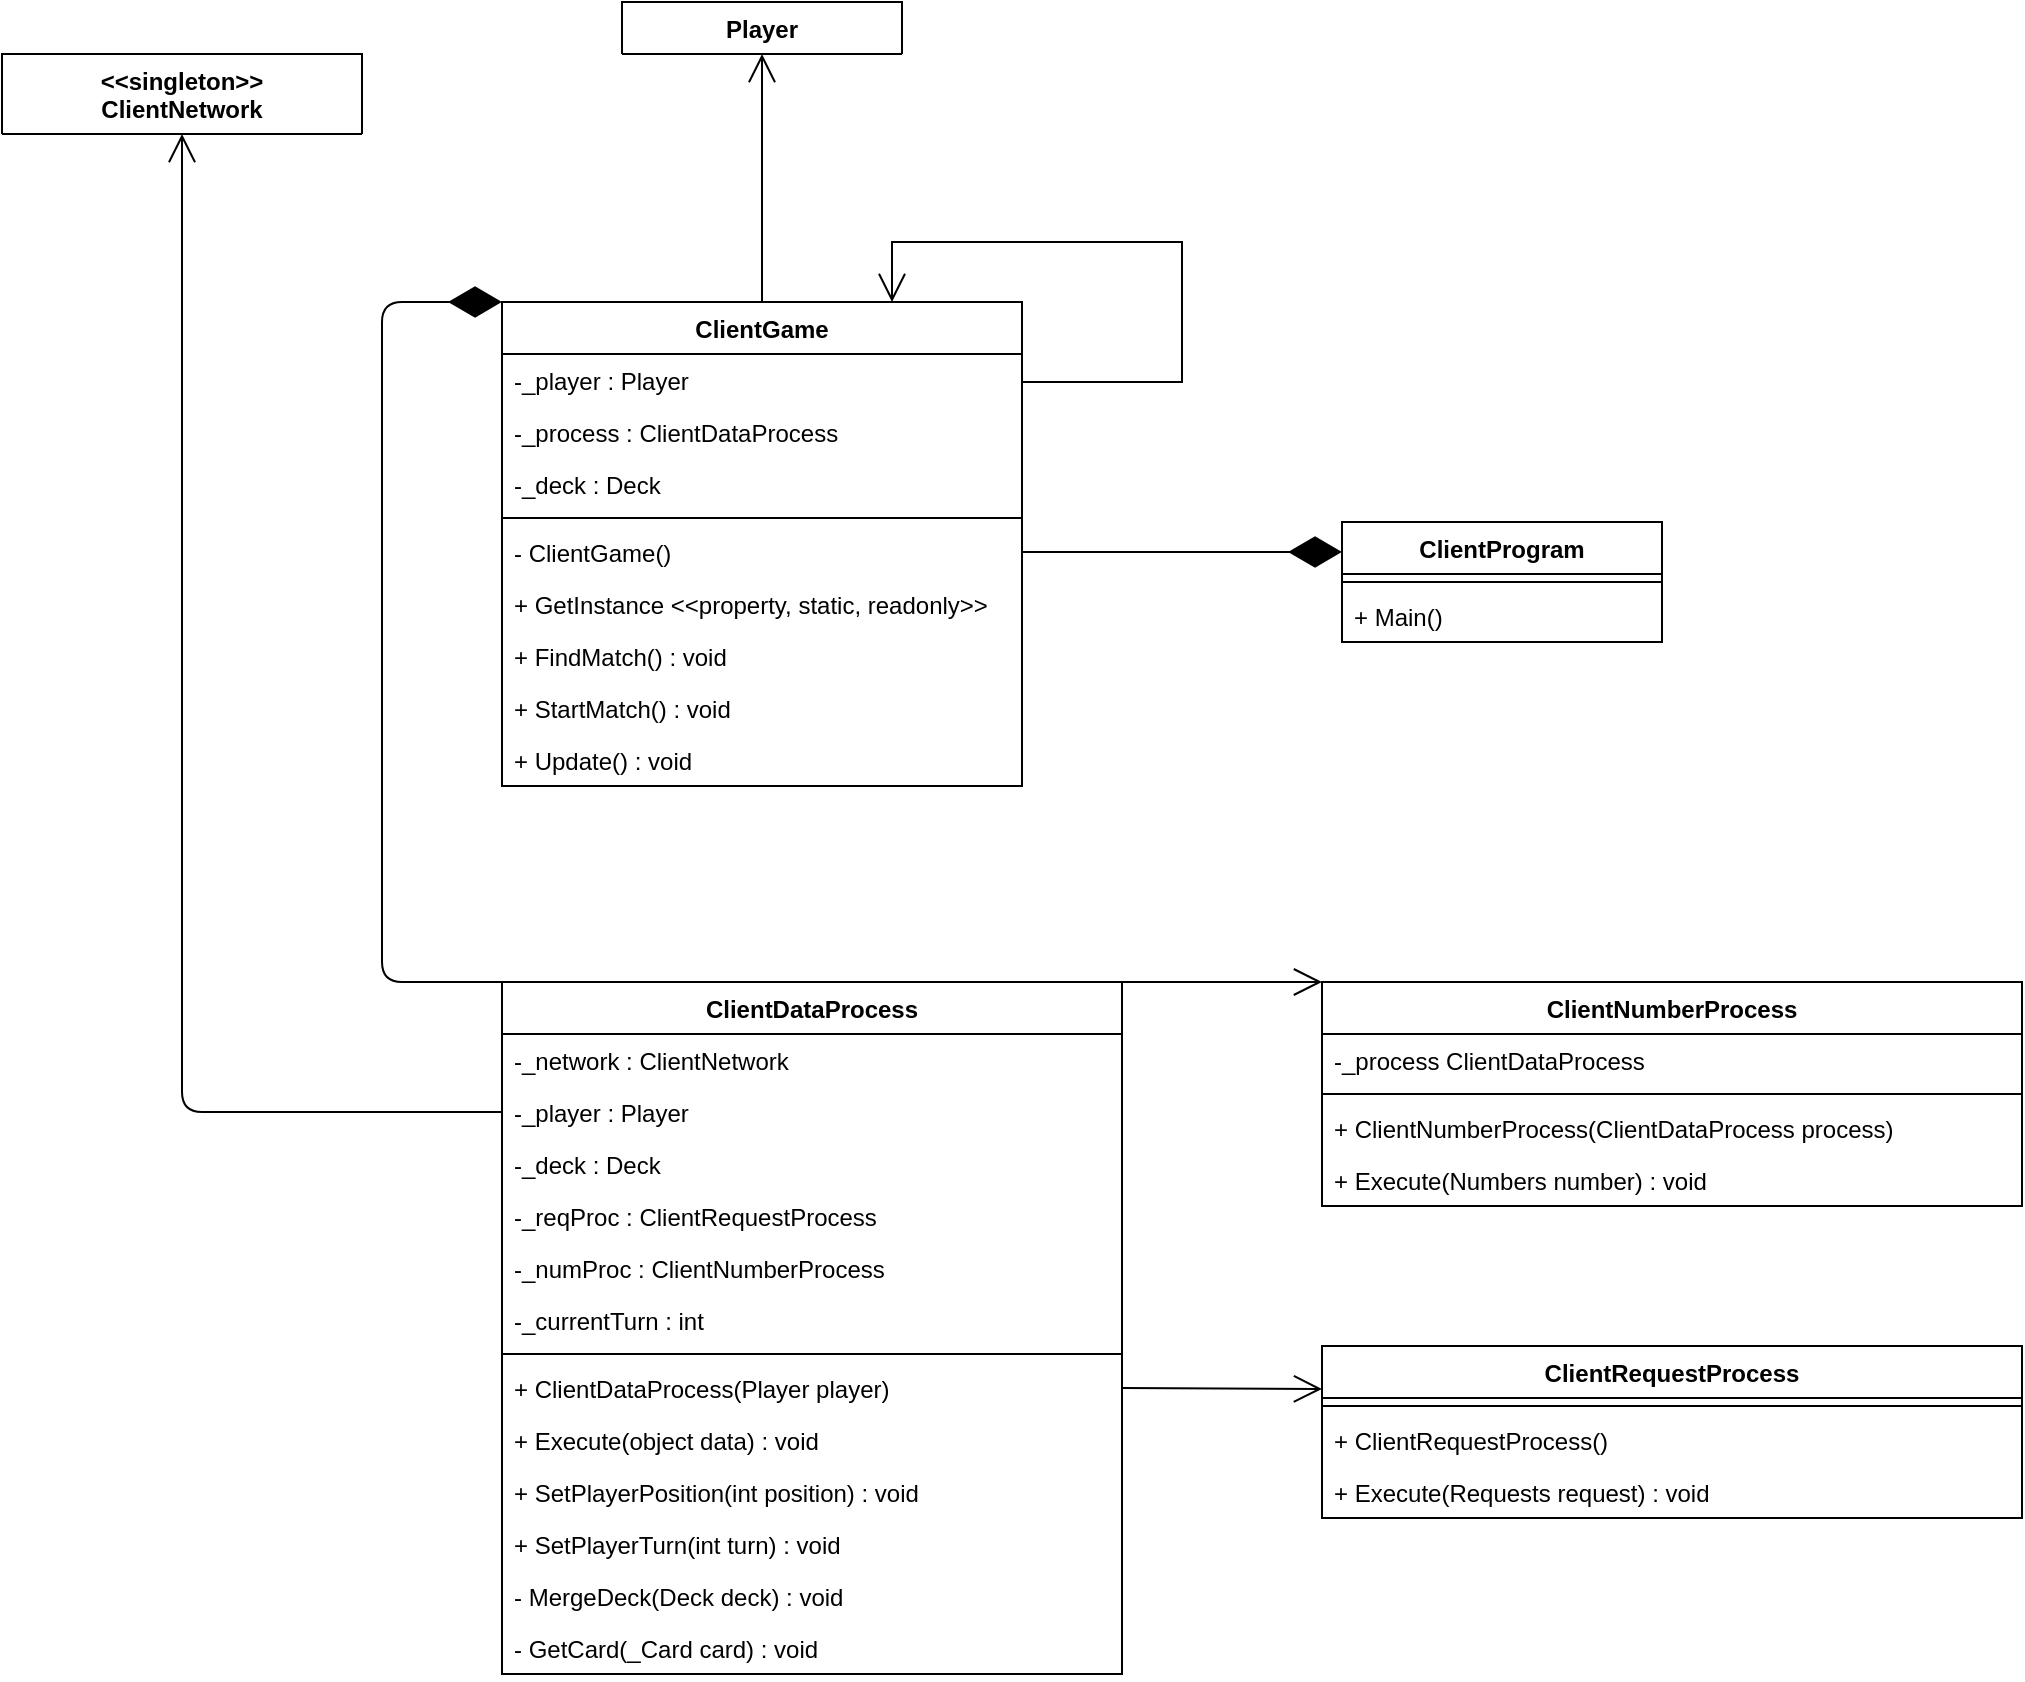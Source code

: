 <mxfile version="15.6.8"><diagram id="gpP6xrQhcJZTPPOt3UcB" name="Page-1"><mxGraphModel dx="1662" dy="1837" grid="1" gridSize="10" guides="1" tooltips="1" connect="1" arrows="1" fold="1" page="1" pageScale="1" pageWidth="850" pageHeight="1100" math="0" shadow="0"><root><mxCell id="0"/><mxCell id="1" parent="0"/><mxCell id="zJfcgWUDH2I0sCbeAV0E-1" value="ClientProgram" style="swimlane;fontStyle=1;align=center;verticalAlign=top;childLayout=stackLayout;horizontal=1;startSize=26;horizontalStack=0;resizeParent=1;resizeParentMax=0;resizeLast=0;collapsible=1;marginBottom=0;" parent="1" vertex="1"><mxGeometry x="680" y="200" width="160" height="60" as="geometry"/></mxCell><mxCell id="zJfcgWUDH2I0sCbeAV0E-3" value="" style="line;strokeWidth=1;fillColor=none;align=left;verticalAlign=middle;spacingTop=-1;spacingLeft=3;spacingRight=3;rotatable=0;labelPosition=right;points=[];portConstraint=eastwest;" parent="zJfcgWUDH2I0sCbeAV0E-1" vertex="1"><mxGeometry y="26" width="160" height="8" as="geometry"/></mxCell><mxCell id="zJfcgWUDH2I0sCbeAV0E-4" value="+ Main()" style="text;strokeColor=none;fillColor=none;align=left;verticalAlign=top;spacingLeft=4;spacingRight=4;overflow=hidden;rotatable=0;points=[[0,0.5],[1,0.5]];portConstraint=eastwest;" parent="zJfcgWUDH2I0sCbeAV0E-1" vertex="1"><mxGeometry y="34" width="160" height="26" as="geometry"/></mxCell><mxCell id="zJfcgWUDH2I0sCbeAV0E-5" value="ClientGame" style="swimlane;fontStyle=1;align=center;verticalAlign=top;childLayout=stackLayout;horizontal=1;startSize=26;horizontalStack=0;resizeParent=1;resizeParentMax=0;resizeLast=0;collapsible=1;marginBottom=0;" parent="1" vertex="1"><mxGeometry x="260" y="90" width="260" height="242" as="geometry"/></mxCell><mxCell id="zJfcgWUDH2I0sCbeAV0E-6" value="-_player : Player" style="text;strokeColor=none;fillColor=none;align=left;verticalAlign=top;spacingLeft=4;spacingRight=4;overflow=hidden;rotatable=0;points=[[0,0.5],[1,0.5]];portConstraint=eastwest;" parent="zJfcgWUDH2I0sCbeAV0E-5" vertex="1"><mxGeometry y="26" width="260" height="26" as="geometry"/></mxCell><mxCell id="zJfcgWUDH2I0sCbeAV0E-9" value="-_process : ClientDataProcess" style="text;strokeColor=none;fillColor=none;align=left;verticalAlign=top;spacingLeft=4;spacingRight=4;overflow=hidden;rotatable=0;points=[[0,0.5],[1,0.5]];portConstraint=eastwest;" parent="zJfcgWUDH2I0sCbeAV0E-5" vertex="1"><mxGeometry y="52" width="260" height="26" as="geometry"/></mxCell><mxCell id="zJfcgWUDH2I0sCbeAV0E-12" value="-_deck : Deck" style="text;strokeColor=none;fillColor=none;align=left;verticalAlign=top;spacingLeft=4;spacingRight=4;overflow=hidden;rotatable=0;points=[[0,0.5],[1,0.5]];portConstraint=eastwest;" parent="zJfcgWUDH2I0sCbeAV0E-5" vertex="1"><mxGeometry y="78" width="260" height="26" as="geometry"/></mxCell><mxCell id="zJfcgWUDH2I0sCbeAV0E-7" value="" style="line;strokeWidth=1;fillColor=none;align=left;verticalAlign=middle;spacingTop=-1;spacingLeft=3;spacingRight=3;rotatable=0;labelPosition=right;points=[];portConstraint=eastwest;" parent="zJfcgWUDH2I0sCbeAV0E-5" vertex="1"><mxGeometry y="104" width="260" height="8" as="geometry"/></mxCell><mxCell id="zJfcgWUDH2I0sCbeAV0E-8" value="- ClientGame()" style="text;strokeColor=none;fillColor=none;align=left;verticalAlign=top;spacingLeft=4;spacingRight=4;overflow=hidden;rotatable=0;points=[[0,0.5],[1,0.5]];portConstraint=eastwest;" parent="zJfcgWUDH2I0sCbeAV0E-5" vertex="1"><mxGeometry y="112" width="260" height="26" as="geometry"/></mxCell><mxCell id="5tk03EbPItYGbCZ9l59b-1" value="+ GetInstance &lt;&lt;property, static, readonly&gt;&gt;" style="text;strokeColor=none;fillColor=none;align=left;verticalAlign=top;spacingLeft=4;spacingRight=4;overflow=hidden;rotatable=0;points=[[0,0.5],[1,0.5]];portConstraint=eastwest;" parent="zJfcgWUDH2I0sCbeAV0E-5" vertex="1"><mxGeometry y="138" width="260" height="26" as="geometry"/></mxCell><mxCell id="5tk03EbPItYGbCZ9l59b-3" value="+ FindMatch() : void" style="text;strokeColor=none;fillColor=none;align=left;verticalAlign=top;spacingLeft=4;spacingRight=4;overflow=hidden;rotatable=0;points=[[0,0.5],[1,0.5]];portConstraint=eastwest;" parent="zJfcgWUDH2I0sCbeAV0E-5" vertex="1"><mxGeometry y="164" width="260" height="26" as="geometry"/></mxCell><mxCell id="5tk03EbPItYGbCZ9l59b-4" value="+ StartMatch() : void" style="text;strokeColor=none;fillColor=none;align=left;verticalAlign=top;spacingLeft=4;spacingRight=4;overflow=hidden;rotatable=0;points=[[0,0.5],[1,0.5]];portConstraint=eastwest;" parent="zJfcgWUDH2I0sCbeAV0E-5" vertex="1"><mxGeometry y="190" width="260" height="26" as="geometry"/></mxCell><mxCell id="zJfcgWUDH2I0sCbeAV0E-13" value="+ Update() : void" style="text;strokeColor=none;fillColor=none;align=left;verticalAlign=top;spacingLeft=4;spacingRight=4;overflow=hidden;rotatable=0;points=[[0,0.5],[1,0.5]];portConstraint=eastwest;" parent="zJfcgWUDH2I0sCbeAV0E-5" vertex="1"><mxGeometry y="216" width="260" height="26" as="geometry"/></mxCell><mxCell id="5tk03EbPItYGbCZ9l59b-2" value="" style="endArrow=open;endFill=1;endSize=12;html=1;rounded=0;entryX=0.75;entryY=0;entryDx=0;entryDy=0;" parent="zJfcgWUDH2I0sCbeAV0E-5" target="zJfcgWUDH2I0sCbeAV0E-5" edge="1"><mxGeometry width="160" relative="1" as="geometry"><mxPoint x="260" y="40" as="sourcePoint"/><mxPoint x="370" y="150" as="targetPoint"/><Array as="points"><mxPoint x="340" y="40"/><mxPoint x="340" y="-30"/><mxPoint x="195" y="-30"/></Array></mxGeometry></mxCell><mxCell id="zJfcgWUDH2I0sCbeAV0E-14" value="" style="endArrow=diamondThin;endFill=1;endSize=24;html=1;exitX=1;exitY=0.5;exitDx=0;exitDy=0;entryX=0;entryY=0.25;entryDx=0;entryDy=0;" parent="1" source="zJfcgWUDH2I0sCbeAV0E-8" target="zJfcgWUDH2I0sCbeAV0E-1" edge="1"><mxGeometry width="160" relative="1" as="geometry"><mxPoint x="470" y="105" as="sourcePoint"/><mxPoint x="580" y="107" as="targetPoint"/></mxGeometry></mxCell><mxCell id="zJfcgWUDH2I0sCbeAV0E-15" value="Player" style="swimlane;fontStyle=1;align=center;verticalAlign=top;childLayout=stackLayout;horizontal=1;startSize=26;horizontalStack=0;resizeParent=1;resizeParentMax=0;resizeLast=0;collapsible=1;marginBottom=0;" parent="1" vertex="1" collapsed="1"><mxGeometry x="320" y="-60" width="140" height="26" as="geometry"><mxRectangle x="280" y="-40" width="160" height="34" as="alternateBounds"/></mxGeometry></mxCell><mxCell id="zJfcgWUDH2I0sCbeAV0E-17" value="" style="line;strokeWidth=1;fillColor=none;align=left;verticalAlign=middle;spacingTop=-1;spacingLeft=3;spacingRight=3;rotatable=0;labelPosition=right;points=[];portConstraint=eastwest;" parent="zJfcgWUDH2I0sCbeAV0E-15" vertex="1"><mxGeometry y="26" width="140" height="8" as="geometry"/></mxCell><mxCell id="zJfcgWUDH2I0sCbeAV0E-19" value="" style="endArrow=open;endFill=1;endSize=12;html=1;exitX=0.5;exitY=0;exitDx=0;exitDy=0;entryX=0.5;entryY=1;entryDx=0;entryDy=0;" parent="1" source="zJfcgWUDH2I0sCbeAV0E-5" target="zJfcgWUDH2I0sCbeAV0E-15" edge="1"><mxGeometry width="160" relative="1" as="geometry"><mxPoint x="260" y="190" as="sourcePoint"/><mxPoint x="420" y="190" as="targetPoint"/></mxGeometry></mxCell><mxCell id="zJfcgWUDH2I0sCbeAV0E-20" value="ClientDataProcess" style="swimlane;fontStyle=1;align=center;verticalAlign=top;childLayout=stackLayout;horizontal=1;startSize=26;horizontalStack=0;resizeParent=1;resizeParentMax=0;resizeLast=0;collapsible=1;marginBottom=0;" parent="1" vertex="1"><mxGeometry x="260" y="430" width="310" height="346" as="geometry"/></mxCell><mxCell id="zJfcgWUDH2I0sCbeAV0E-21" value="-_network : ClientNetwork" style="text;strokeColor=none;fillColor=none;align=left;verticalAlign=top;spacingLeft=4;spacingRight=4;overflow=hidden;rotatable=0;points=[[0,0.5],[1,0.5]];portConstraint=eastwest;" parent="zJfcgWUDH2I0sCbeAV0E-20" vertex="1"><mxGeometry y="26" width="310" height="26" as="geometry"/></mxCell><mxCell id="zJfcgWUDH2I0sCbeAV0E-24" value="-_player : Player" style="text;strokeColor=none;fillColor=none;align=left;verticalAlign=top;spacingLeft=4;spacingRight=4;overflow=hidden;rotatable=0;points=[[0,0.5],[1,0.5]];portConstraint=eastwest;" parent="zJfcgWUDH2I0sCbeAV0E-20" vertex="1"><mxGeometry y="52" width="310" height="26" as="geometry"/></mxCell><mxCell id="zJfcgWUDH2I0sCbeAV0E-25" value="-_deck : Deck" style="text;strokeColor=none;fillColor=none;align=left;verticalAlign=top;spacingLeft=4;spacingRight=4;overflow=hidden;rotatable=0;points=[[0,0.5],[1,0.5]];portConstraint=eastwest;" parent="zJfcgWUDH2I0sCbeAV0E-20" vertex="1"><mxGeometry y="78" width="310" height="26" as="geometry"/></mxCell><mxCell id="zJfcgWUDH2I0sCbeAV0E-26" value="-_reqProc : ClientRequestProcess" style="text;strokeColor=none;fillColor=none;align=left;verticalAlign=top;spacingLeft=4;spacingRight=4;overflow=hidden;rotatable=0;points=[[0,0.5],[1,0.5]];portConstraint=eastwest;" parent="zJfcgWUDH2I0sCbeAV0E-20" vertex="1"><mxGeometry y="104" width="310" height="26" as="geometry"/></mxCell><mxCell id="zJfcgWUDH2I0sCbeAV0E-27" value="-_numProc : ClientNumberProcess" style="text;strokeColor=none;fillColor=none;align=left;verticalAlign=top;spacingLeft=4;spacingRight=4;overflow=hidden;rotatable=0;points=[[0,0.5],[1,0.5]];portConstraint=eastwest;" parent="zJfcgWUDH2I0sCbeAV0E-20" vertex="1"><mxGeometry y="130" width="310" height="26" as="geometry"/></mxCell><mxCell id="zJfcgWUDH2I0sCbeAV0E-28" value="-_currentTurn : int" style="text;strokeColor=none;fillColor=none;align=left;verticalAlign=top;spacingLeft=4;spacingRight=4;overflow=hidden;rotatable=0;points=[[0,0.5],[1,0.5]];portConstraint=eastwest;" parent="zJfcgWUDH2I0sCbeAV0E-20" vertex="1"><mxGeometry y="156" width="310" height="26" as="geometry"/></mxCell><mxCell id="zJfcgWUDH2I0sCbeAV0E-22" value="" style="line;strokeWidth=1;fillColor=none;align=left;verticalAlign=middle;spacingTop=-1;spacingLeft=3;spacingRight=3;rotatable=0;labelPosition=right;points=[];portConstraint=eastwest;" parent="zJfcgWUDH2I0sCbeAV0E-20" vertex="1"><mxGeometry y="182" width="310" height="8" as="geometry"/></mxCell><mxCell id="zJfcgWUDH2I0sCbeAV0E-23" value="+ ClientDataProcess(Player player)" style="text;strokeColor=none;fillColor=none;align=left;verticalAlign=top;spacingLeft=4;spacingRight=4;overflow=hidden;rotatable=0;points=[[0,0.5],[1,0.5]];portConstraint=eastwest;" parent="zJfcgWUDH2I0sCbeAV0E-20" vertex="1"><mxGeometry y="190" width="310" height="26" as="geometry"/></mxCell><mxCell id="zJfcgWUDH2I0sCbeAV0E-29" value="+ Execute(object data) : void" style="text;strokeColor=none;fillColor=none;align=left;verticalAlign=top;spacingLeft=4;spacingRight=4;overflow=hidden;rotatable=0;points=[[0,0.5],[1,0.5]];portConstraint=eastwest;" parent="zJfcgWUDH2I0sCbeAV0E-20" vertex="1"><mxGeometry y="216" width="310" height="26" as="geometry"/></mxCell><mxCell id="zJfcgWUDH2I0sCbeAV0E-34" value="+ SetPlayerPosition(int position) : void" style="text;strokeColor=none;fillColor=none;align=left;verticalAlign=top;spacingLeft=4;spacingRight=4;overflow=hidden;rotatable=0;points=[[0,0.5],[1,0.5]];portConstraint=eastwest;" parent="zJfcgWUDH2I0sCbeAV0E-20" vertex="1"><mxGeometry y="242" width="310" height="26" as="geometry"/></mxCell><mxCell id="zJfcgWUDH2I0sCbeAV0E-35" value="+ SetPlayerTurn(int turn) : void" style="text;strokeColor=none;fillColor=none;align=left;verticalAlign=top;spacingLeft=4;spacingRight=4;overflow=hidden;rotatable=0;points=[[0,0.5],[1,0.5]];portConstraint=eastwest;" parent="zJfcgWUDH2I0sCbeAV0E-20" vertex="1"><mxGeometry y="268" width="310" height="26" as="geometry"/></mxCell><mxCell id="zJfcgWUDH2I0sCbeAV0E-36" value="- MergeDeck(Deck deck) : void" style="text;strokeColor=none;fillColor=none;align=left;verticalAlign=top;spacingLeft=4;spacingRight=4;overflow=hidden;rotatable=0;points=[[0,0.5],[1,0.5]];portConstraint=eastwest;" parent="zJfcgWUDH2I0sCbeAV0E-20" vertex="1"><mxGeometry y="294" width="310" height="26" as="geometry"/></mxCell><mxCell id="zJfcgWUDH2I0sCbeAV0E-37" value="- GetCard(_Card card) : void" style="text;strokeColor=none;fillColor=none;align=left;verticalAlign=top;spacingLeft=4;spacingRight=4;overflow=hidden;rotatable=0;points=[[0,0.5],[1,0.5]];portConstraint=eastwest;" parent="zJfcgWUDH2I0sCbeAV0E-20" vertex="1"><mxGeometry y="320" width="310" height="26" as="geometry"/></mxCell><mxCell id="zJfcgWUDH2I0sCbeAV0E-40" value="" style="endArrow=diamondThin;endFill=1;endSize=24;html=1;exitX=0;exitY=0;exitDx=0;exitDy=0;entryX=0;entryY=0;entryDx=0;entryDy=0;" parent="1" source="zJfcgWUDH2I0sCbeAV0E-20" target="zJfcgWUDH2I0sCbeAV0E-5" edge="1"><mxGeometry width="160" relative="1" as="geometry"><mxPoint x="330" y="410" as="sourcePoint"/><mxPoint x="490" y="410" as="targetPoint"/><Array as="points"><mxPoint x="200" y="430"/><mxPoint x="200" y="90"/></Array></mxGeometry></mxCell><mxCell id="zJfcgWUDH2I0sCbeAV0E-41" value="&lt;&lt;singleton&gt;&gt;&#xA;ClientNetwork&#xA;" style="swimlane;fontStyle=1;align=center;verticalAlign=top;childLayout=stackLayout;horizontal=1;startSize=40;horizontalStack=0;resizeParent=1;resizeParentMax=0;resizeLast=0;collapsible=1;marginBottom=0;" parent="1" vertex="1" collapsed="1"><mxGeometry x="10" y="-34" width="180" height="40" as="geometry"><mxRectangle y="-20" width="200" height="48" as="alternateBounds"/></mxGeometry></mxCell><mxCell id="zJfcgWUDH2I0sCbeAV0E-43" value="" style="line;strokeWidth=1;fillColor=none;align=left;verticalAlign=middle;spacingTop=-1;spacingLeft=3;spacingRight=3;rotatable=0;labelPosition=right;points=[];portConstraint=eastwest;" parent="zJfcgWUDH2I0sCbeAV0E-41" vertex="1"><mxGeometry y="40" width="180" height="8" as="geometry"/></mxCell><mxCell id="zJfcgWUDH2I0sCbeAV0E-45" value="" style="endArrow=open;endFill=1;endSize=12;html=1;exitX=0;exitY=0.5;exitDx=0;exitDy=0;entryX=0.5;entryY=1;entryDx=0;entryDy=0;" parent="1" source="zJfcgWUDH2I0sCbeAV0E-24" target="zJfcgWUDH2I0sCbeAV0E-41" edge="1"><mxGeometry width="160" relative="1" as="geometry"><mxPoint x="160" y="200" as="sourcePoint"/><mxPoint x="320" y="200" as="targetPoint"/><Array as="points"><mxPoint x="100" y="495"/></Array></mxGeometry></mxCell><mxCell id="zJfcgWUDH2I0sCbeAV0E-46" value="ClientNumberProcess" style="swimlane;fontStyle=1;align=center;verticalAlign=top;childLayout=stackLayout;horizontal=1;startSize=26;horizontalStack=0;resizeParent=1;resizeParentMax=0;resizeLast=0;collapsible=1;marginBottom=0;" parent="1" vertex="1"><mxGeometry x="670" y="430" width="350" height="112" as="geometry"/></mxCell><mxCell id="zJfcgWUDH2I0sCbeAV0E-47" value="-_process ClientDataProcess" style="text;strokeColor=none;fillColor=none;align=left;verticalAlign=top;spacingLeft=4;spacingRight=4;overflow=hidden;rotatable=0;points=[[0,0.5],[1,0.5]];portConstraint=eastwest;" parent="zJfcgWUDH2I0sCbeAV0E-46" vertex="1"><mxGeometry y="26" width="350" height="26" as="geometry"/></mxCell><mxCell id="zJfcgWUDH2I0sCbeAV0E-48" value="" style="line;strokeWidth=1;fillColor=none;align=left;verticalAlign=middle;spacingTop=-1;spacingLeft=3;spacingRight=3;rotatable=0;labelPosition=right;points=[];portConstraint=eastwest;" parent="zJfcgWUDH2I0sCbeAV0E-46" vertex="1"><mxGeometry y="52" width="350" height="8" as="geometry"/></mxCell><mxCell id="zJfcgWUDH2I0sCbeAV0E-49" value="+ ClientNumberProcess(ClientDataProcess process)" style="text;strokeColor=none;fillColor=none;align=left;verticalAlign=top;spacingLeft=4;spacingRight=4;overflow=hidden;rotatable=0;points=[[0,0.5],[1,0.5]];portConstraint=eastwest;" parent="zJfcgWUDH2I0sCbeAV0E-46" vertex="1"><mxGeometry y="60" width="350" height="26" as="geometry"/></mxCell><mxCell id="zJfcgWUDH2I0sCbeAV0E-50" value="+ Execute(Numbers number) : void" style="text;strokeColor=none;fillColor=none;align=left;verticalAlign=top;spacingLeft=4;spacingRight=4;overflow=hidden;rotatable=0;points=[[0,0.5],[1,0.5]];portConstraint=eastwest;" parent="zJfcgWUDH2I0sCbeAV0E-46" vertex="1"><mxGeometry y="86" width="350" height="26" as="geometry"/></mxCell><mxCell id="zJfcgWUDH2I0sCbeAV0E-51" value="" style="endArrow=open;endFill=1;endSize=12;html=1;exitX=1;exitY=0;exitDx=0;exitDy=0;entryX=0;entryY=0;entryDx=0;entryDy=0;" parent="1" source="zJfcgWUDH2I0sCbeAV0E-20" target="zJfcgWUDH2I0sCbeAV0E-46" edge="1"><mxGeometry width="160" relative="1" as="geometry"><mxPoint x="460" y="460" as="sourcePoint"/><mxPoint x="620" y="460" as="targetPoint"/></mxGeometry></mxCell><mxCell id="zJfcgWUDH2I0sCbeAV0E-52" value="ClientRequestProcess" style="swimlane;fontStyle=1;align=center;verticalAlign=top;childLayout=stackLayout;horizontal=1;startSize=26;horizontalStack=0;resizeParent=1;resizeParentMax=0;resizeLast=0;collapsible=1;marginBottom=0;" parent="1" vertex="1"><mxGeometry x="670" y="612" width="350" height="86" as="geometry"/></mxCell><mxCell id="zJfcgWUDH2I0sCbeAV0E-54" value="" style="line;strokeWidth=1;fillColor=none;align=left;verticalAlign=middle;spacingTop=-1;spacingLeft=3;spacingRight=3;rotatable=0;labelPosition=right;points=[];portConstraint=eastwest;" parent="zJfcgWUDH2I0sCbeAV0E-52" vertex="1"><mxGeometry y="26" width="350" height="8" as="geometry"/></mxCell><mxCell id="zJfcgWUDH2I0sCbeAV0E-55" value="+ ClientRequestProcess()" style="text;strokeColor=none;fillColor=none;align=left;verticalAlign=top;spacingLeft=4;spacingRight=4;overflow=hidden;rotatable=0;points=[[0,0.5],[1,0.5]];portConstraint=eastwest;" parent="zJfcgWUDH2I0sCbeAV0E-52" vertex="1"><mxGeometry y="34" width="350" height="26" as="geometry"/></mxCell><mxCell id="zJfcgWUDH2I0sCbeAV0E-56" value="+ Execute(Requests request) : void" style="text;strokeColor=none;fillColor=none;align=left;verticalAlign=top;spacingLeft=4;spacingRight=4;overflow=hidden;rotatable=0;points=[[0,0.5],[1,0.5]];portConstraint=eastwest;" parent="zJfcgWUDH2I0sCbeAV0E-52" vertex="1"><mxGeometry y="60" width="350" height="26" as="geometry"/></mxCell><mxCell id="zJfcgWUDH2I0sCbeAV0E-57" value="" style="endArrow=open;endFill=1;endSize=12;html=1;exitX=1;exitY=0.5;exitDx=0;exitDy=0;entryX=0;entryY=0.25;entryDx=0;entryDy=0;" parent="1" source="zJfcgWUDH2I0sCbeAV0E-23" target="zJfcgWUDH2I0sCbeAV0E-52" edge="1"><mxGeometry width="160" relative="1" as="geometry"><mxPoint x="620" y="590" as="sourcePoint"/><mxPoint x="780" y="590" as="targetPoint"/></mxGeometry></mxCell></root></mxGraphModel></diagram></mxfile>